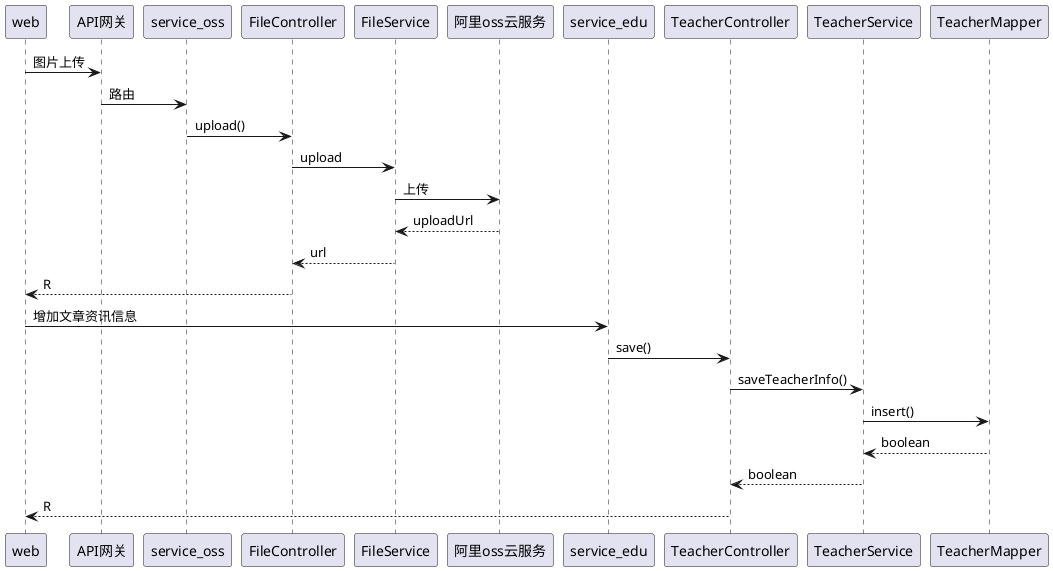 @startuml
web -> API网关: 图片上传
API网关 -> "service_oss": 路由
"service_oss"->FileController:upload()
FileController->FileService:upload
FileService->阿里oss云服务:上传
阿里oss云服务-->FileService:uploadUrl
FileService-->FileController:url
FileController-->web:R

web->service_edu:增加文章资讯信息
service_edu->TeacherController:save()
TeacherController->TeacherService:saveTeacherInfo()
TeacherService->TeacherMapper:insert()
TeacherMapper-->TeacherService:boolean
TeacherService-->TeacherController:boolean
TeacherController-->web:R
@enduml